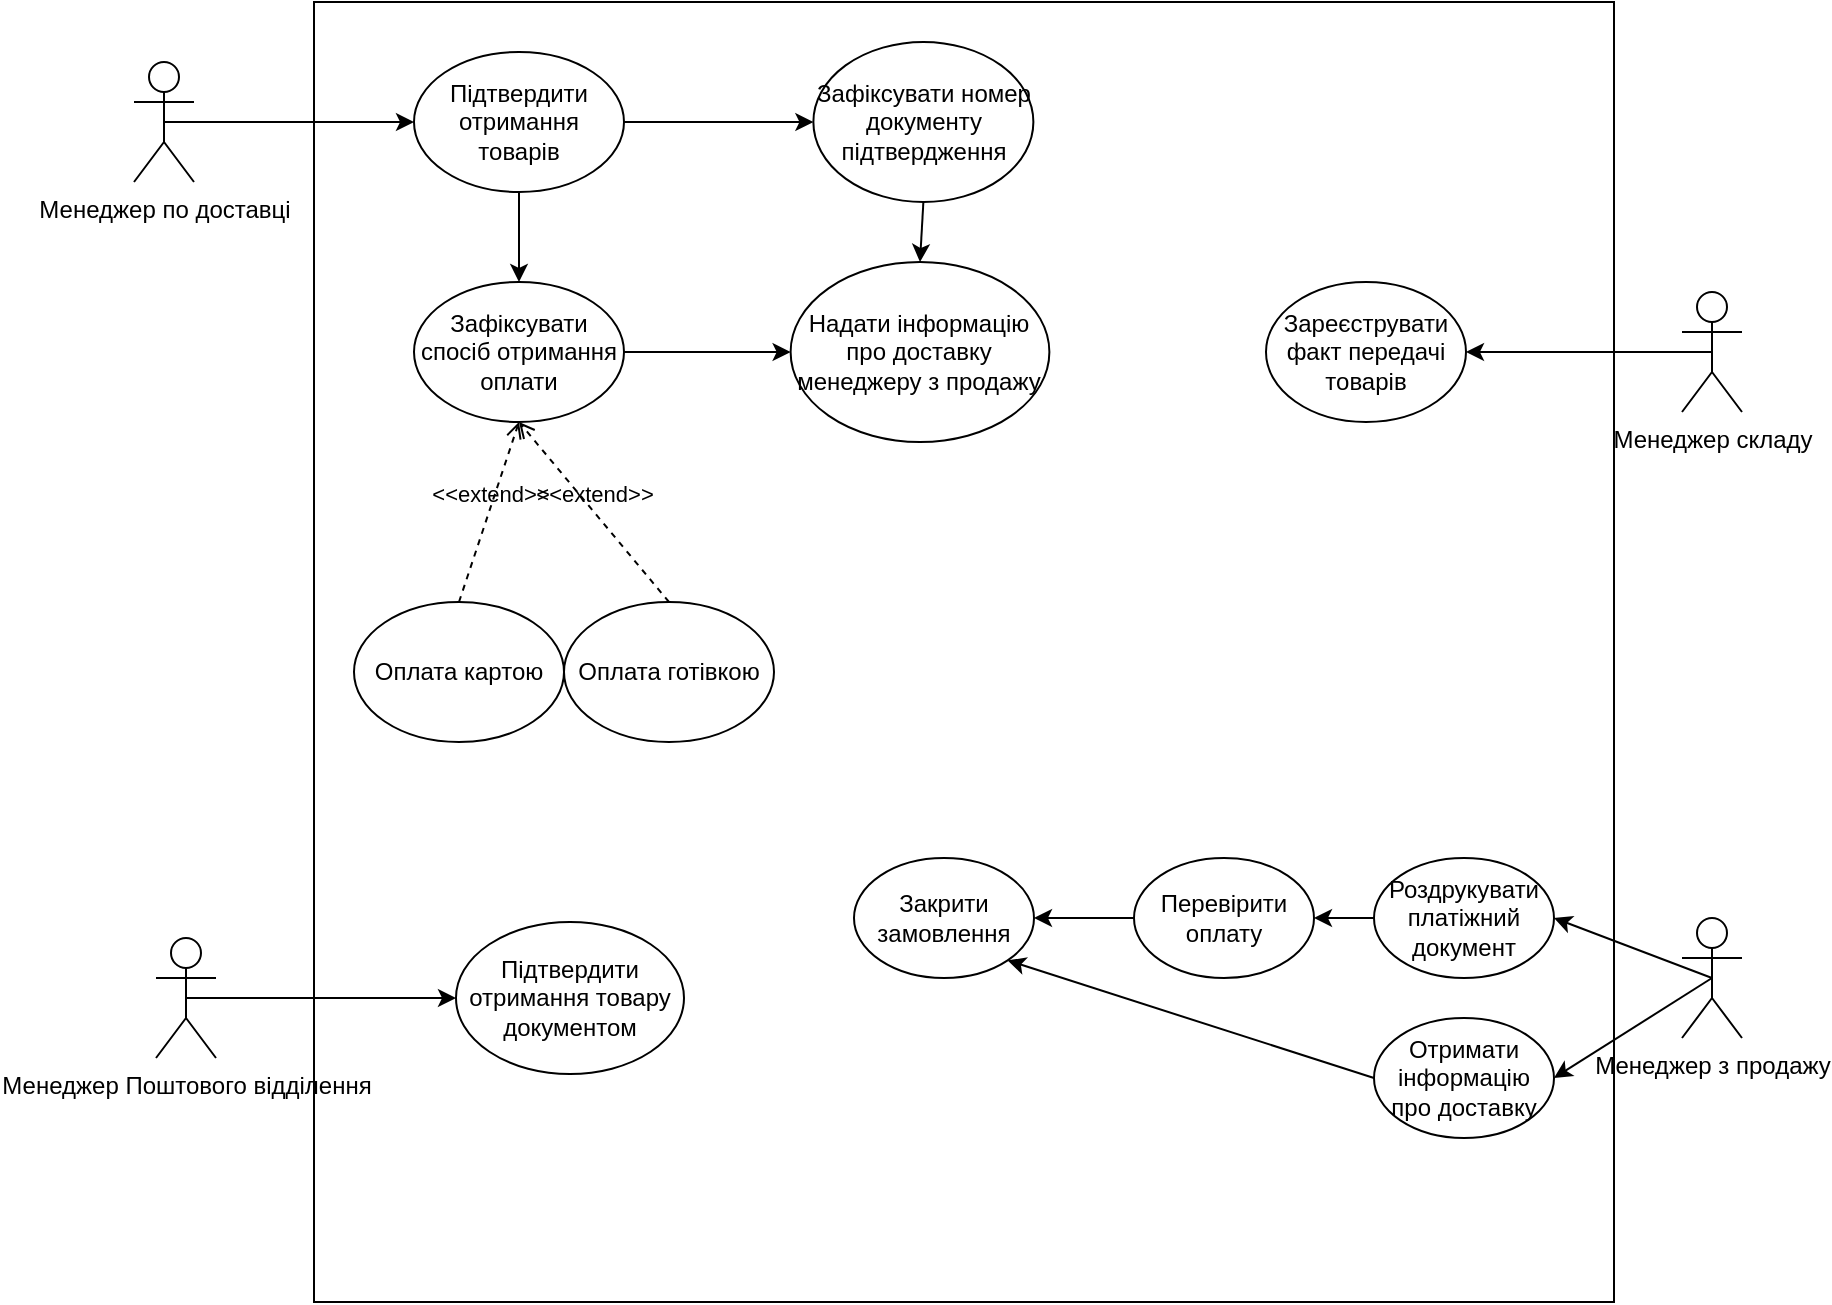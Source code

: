 <mxfile version="18.0.6" type="device" pages="4"><diagram id="_Fz6Wj44TnTrXIwd1snX" name="Страница 1"><mxGraphModel dx="2091" dy="636" grid="1" gridSize="10" guides="1" tooltips="1" connect="1" arrows="1" fold="1" page="1" pageScale="1" pageWidth="827" pageHeight="1169" math="0" shadow="0"><root><mxCell id="0"/><mxCell id="1" parent="0"/><mxCell id="z4UJ-InMXeetTi_kJLBL-131" value="" style="html=1;" parent="1" vertex="1"><mxGeometry x="-480" y="240" width="650" height="650" as="geometry"/></mxCell><mxCell id="z4UJ-InMXeetTi_kJLBL-107" style="edgeStyle=none;rounded=0;orthogonalLoop=1;jettySize=auto;html=1;exitX=0.5;exitY=0.5;exitDx=0;exitDy=0;exitPerimeter=0;entryX=0;entryY=0.5;entryDx=0;entryDy=0;" parent="1" source="z4UJ-InMXeetTi_kJLBL-1" target="z4UJ-InMXeetTi_kJLBL-25" edge="1"><mxGeometry relative="1" as="geometry"><mxPoint x="195" y="400" as="targetPoint"/></mxGeometry></mxCell><mxCell id="z4UJ-InMXeetTi_kJLBL-1" value="Менеджер по доставці" style="shape=umlActor;verticalLabelPosition=bottom;verticalAlign=top;html=1;outlineConnect=0;" parent="1" vertex="1"><mxGeometry x="-570" y="270" width="30" height="60" as="geometry"/></mxCell><mxCell id="z4UJ-InMXeetTi_kJLBL-12" style="edgeStyle=orthogonalEdgeStyle;rounded=0;orthogonalLoop=1;jettySize=auto;html=1;exitX=0.5;exitY=0.5;exitDx=0;exitDy=0;exitPerimeter=0;entryX=1;entryY=0.5;entryDx=0;entryDy=0;" parent="1" source="z4UJ-InMXeetTi_kJLBL-4" target="z4UJ-InMXeetTi_kJLBL-20" edge="1"><mxGeometry relative="1" as="geometry"><mxPoint x="254" y="465" as="targetPoint"/></mxGeometry></mxCell><mxCell id="z4UJ-InMXeetTi_kJLBL-4" value="Менеджер складу" style="shape=umlActor;verticalLabelPosition=bottom;verticalAlign=top;html=1;outlineConnect=0;" parent="1" vertex="1"><mxGeometry x="204" y="385" width="30" height="60" as="geometry"/></mxCell><mxCell id="z4UJ-InMXeetTi_kJLBL-86" style="edgeStyle=none;rounded=0;orthogonalLoop=1;jettySize=auto;html=1;exitX=0.5;exitY=0.5;exitDx=0;exitDy=0;exitPerimeter=0;entryX=1;entryY=0.5;entryDx=0;entryDy=0;" parent="1" source="z4UJ-InMXeetTi_kJLBL-7" target="z4UJ-InMXeetTi_kJLBL-85" edge="1"><mxGeometry relative="1" as="geometry"><mxPoint x="244" y="828" as="sourcePoint"/></mxGeometry></mxCell><mxCell id="z4UJ-InMXeetTi_kJLBL-7" value="Менеджер з продажу" style="shape=umlActor;verticalLabelPosition=bottom;verticalAlign=top;html=1;outlineConnect=0;" parent="1" vertex="1"><mxGeometry x="204" y="698" width="30" height="60" as="geometry"/></mxCell><mxCell id="z4UJ-InMXeetTi_kJLBL-20" value="Зареєструвати факт передачі товарів" style="ellipse;whiteSpace=wrap;html=1;" parent="1" vertex="1"><mxGeometry x="-4" y="380" width="100" height="70" as="geometry"/></mxCell><mxCell id="z4UJ-InMXeetTi_kJLBL-25" value="Підтвердити отримання товарів" style="ellipse;whiteSpace=wrap;html=1;" parent="1" vertex="1"><mxGeometry x="-430" y="265" width="105" height="70" as="geometry"/></mxCell><mxCell id="z4UJ-InMXeetTi_kJLBL-81" style="edgeStyle=none;rounded=0;orthogonalLoop=1;jettySize=auto;html=1;exitX=1;exitY=0.5;exitDx=0;exitDy=0;entryX=0;entryY=0.5;entryDx=0;entryDy=0;" parent="1" source="z4UJ-InMXeetTi_kJLBL-37" target="z4UJ-InMXeetTi_kJLBL-83" edge="1"><mxGeometry relative="1" as="geometry"><mxPoint x="430" y="780" as="targetPoint"/></mxGeometry></mxCell><mxCell id="z4UJ-InMXeetTi_kJLBL-89" style="edgeStyle=none;rounded=0;orthogonalLoop=1;jettySize=auto;html=1;exitX=0.5;exitY=1;exitDx=0;exitDy=0;entryX=0.5;entryY=0;entryDx=0;entryDy=0;" parent="1" source="z4UJ-InMXeetTi_kJLBL-50" target="z4UJ-InMXeetTi_kJLBL-83" edge="1"><mxGeometry relative="1" as="geometry"/></mxCell><mxCell id="z4UJ-InMXeetTi_kJLBL-37" value="Зафіксувати спосіб отримання оплати" style="ellipse;whiteSpace=wrap;html=1;" parent="1" vertex="1"><mxGeometry x="-430" y="380" width="105" height="70" as="geometry"/></mxCell><mxCell id="z4UJ-InMXeetTi_kJLBL-43" value="Оплата готівкою" style="ellipse;whiteSpace=wrap;html=1;" parent="1" vertex="1"><mxGeometry x="-355" y="540" width="105" height="70" as="geometry"/></mxCell><mxCell id="z4UJ-InMXeetTi_kJLBL-44" value="Оплата картою" style="ellipse;whiteSpace=wrap;html=1;" parent="1" vertex="1"><mxGeometry x="-460" y="540" width="105" height="70" as="geometry"/></mxCell><mxCell id="z4UJ-InMXeetTi_kJLBL-53" style="edgeStyle=none;rounded=0;orthogonalLoop=1;jettySize=auto;html=1;entryX=0;entryY=0.5;entryDx=0;entryDy=0;exitX=0.5;exitY=0.5;exitDx=0;exitDy=0;exitPerimeter=0;" parent="1" source="z4UJ-InMXeetTi_kJLBL-48" target="z4UJ-InMXeetTi_kJLBL-49" edge="1"><mxGeometry relative="1" as="geometry"/></mxCell><mxCell id="z4UJ-InMXeetTi_kJLBL-48" value="Менеджер Поштового відділення" style="shape=umlActor;verticalLabelPosition=bottom;verticalAlign=top;html=1;outlineConnect=0;" parent="1" vertex="1"><mxGeometry x="-559" y="708" width="30" height="60" as="geometry"/></mxCell><mxCell id="z4UJ-InMXeetTi_kJLBL-49" value="Підтвердити отримання товару&lt;br&gt;документом" style="ellipse;whiteSpace=wrap;html=1;" parent="1" vertex="1"><mxGeometry x="-409" y="700" width="114" height="76" as="geometry"/></mxCell><mxCell id="z4UJ-InMXeetTi_kJLBL-50" value="Зафіксувати номер документу&lt;br&gt;підтвердження" style="ellipse;whiteSpace=wrap;html=1;" parent="1" vertex="1"><mxGeometry x="-230.31" y="260" width="110" height="80" as="geometry"/></mxCell><mxCell id="z4UJ-InMXeetTi_kJLBL-57" value="Роздрукувати платіжний документ" style="ellipse;whiteSpace=wrap;html=1;" parent="1" vertex="1"><mxGeometry x="50" y="668" width="90" height="60" as="geometry"/></mxCell><mxCell id="z4UJ-InMXeetTi_kJLBL-70" style="edgeStyle=none;rounded=0;orthogonalLoop=1;jettySize=auto;html=1;exitX=0;exitY=0.5;exitDx=0;exitDy=0;" parent="1" source="z4UJ-InMXeetTi_kJLBL-57" target="z4UJ-InMXeetTi_kJLBL-69" edge="1"><mxGeometry relative="1" as="geometry"><mxPoint x="50" y="698" as="sourcePoint"/></mxGeometry></mxCell><mxCell id="z4UJ-InMXeetTi_kJLBL-72" style="edgeStyle=none;rounded=0;orthogonalLoop=1;jettySize=auto;html=1;exitX=0;exitY=0.5;exitDx=0;exitDy=0;entryX=1;entryY=0.5;entryDx=0;entryDy=0;" parent="1" source="z4UJ-InMXeetTi_kJLBL-69" target="z4UJ-InMXeetTi_kJLBL-73" edge="1"><mxGeometry relative="1" as="geometry"><mxPoint x="-101" y="698" as="targetPoint"/></mxGeometry></mxCell><mxCell id="z4UJ-InMXeetTi_kJLBL-69" value="Перевірити оплату" style="ellipse;whiteSpace=wrap;html=1;" parent="1" vertex="1"><mxGeometry x="-70" y="668" width="90" height="60" as="geometry"/></mxCell><mxCell id="z4UJ-InMXeetTi_kJLBL-73" value="Закрити замовлення" style="ellipse;whiteSpace=wrap;html=1;" parent="1" vertex="1"><mxGeometry x="-210" y="668" width="90" height="60" as="geometry"/></mxCell><mxCell id="z4UJ-InMXeetTi_kJLBL-83" value="Надати інформацію про доставку&lt;br&gt;менеджеру з продажу" style="ellipse;whiteSpace=wrap;html=1;" parent="1" vertex="1"><mxGeometry x="-241.69" y="370" width="129.38" height="90" as="geometry"/></mxCell><mxCell id="z4UJ-InMXeetTi_kJLBL-87" style="edgeStyle=none;rounded=0;orthogonalLoop=1;jettySize=auto;html=1;exitX=0;exitY=0.5;exitDx=0;exitDy=0;entryX=1;entryY=1;entryDx=0;entryDy=0;" parent="1" source="z4UJ-InMXeetTi_kJLBL-85" target="z4UJ-InMXeetTi_kJLBL-73" edge="1"><mxGeometry relative="1" as="geometry"/></mxCell><mxCell id="z4UJ-InMXeetTi_kJLBL-88" style="edgeStyle=none;rounded=0;orthogonalLoop=1;jettySize=auto;html=1;exitX=0.5;exitY=0.5;exitDx=0;exitDy=0;entryX=1;entryY=0.5;entryDx=0;entryDy=0;exitPerimeter=0;" parent="1" source="z4UJ-InMXeetTi_kJLBL-7" target="z4UJ-InMXeetTi_kJLBL-57" edge="1"><mxGeometry relative="1" as="geometry"><mxPoint x="244" y="828" as="sourcePoint"/></mxGeometry></mxCell><mxCell id="z4UJ-InMXeetTi_kJLBL-85" value="Отримати інформацію про доставку" style="ellipse;whiteSpace=wrap;html=1;" parent="1" vertex="1"><mxGeometry x="50" y="748" width="90" height="60" as="geometry"/></mxCell><mxCell id="z4UJ-InMXeetTi_kJLBL-119" value="&amp;lt;&amp;lt;extend&amp;gt;&amp;gt;" style="html=1;verticalAlign=bottom;labelBackgroundColor=none;endArrow=open;endFill=0;dashed=1;rounded=0;exitX=0.5;exitY=0;exitDx=0;exitDy=0;entryX=0.5;entryY=1;entryDx=0;entryDy=0;" parent="1" source="z4UJ-InMXeetTi_kJLBL-44" target="z4UJ-InMXeetTi_kJLBL-37" edge="1"><mxGeometry width="160" relative="1" as="geometry"><mxPoint x="-200" y="500" as="sourcePoint"/><mxPoint x="-60" y="440" as="targetPoint"/></mxGeometry></mxCell><mxCell id="z4UJ-InMXeetTi_kJLBL-120" value="&amp;lt;&amp;lt;extend&amp;gt;&amp;gt;" style="html=1;verticalAlign=bottom;labelBackgroundColor=none;endArrow=open;endFill=0;dashed=1;rounded=0;exitX=0.5;exitY=0;exitDx=0;exitDy=0;entryX=0.5;entryY=1;entryDx=0;entryDy=0;" parent="1" source="z4UJ-InMXeetTi_kJLBL-43" target="z4UJ-InMXeetTi_kJLBL-37" edge="1"><mxGeometry width="160" relative="1" as="geometry"><mxPoint x="-120" y="570" as="sourcePoint"/><mxPoint x="-200" y="640" as="targetPoint"/></mxGeometry></mxCell><mxCell id="BxUbxIdYvOj71raiXSYv-3" style="edgeStyle=none;rounded=0;orthogonalLoop=1;jettySize=auto;html=1;exitX=1;exitY=0.5;exitDx=0;exitDy=0;entryX=0;entryY=0.5;entryDx=0;entryDy=0;" parent="1" source="z4UJ-InMXeetTi_kJLBL-25" target="z4UJ-InMXeetTi_kJLBL-50" edge="1"><mxGeometry relative="1" as="geometry"><mxPoint x="-95" y="520" as="sourcePoint"/><mxPoint x="-165.31" y="580" as="targetPoint"/></mxGeometry></mxCell><mxCell id="BxUbxIdYvOj71raiXSYv-4" style="edgeStyle=none;rounded=0;orthogonalLoop=1;jettySize=auto;html=1;exitX=0.5;exitY=1;exitDx=0;exitDy=0;entryX=0.5;entryY=0;entryDx=0;entryDy=0;" parent="1" source="z4UJ-InMXeetTi_kJLBL-25" target="z4UJ-InMXeetTi_kJLBL-37" edge="1"><mxGeometry relative="1" as="geometry"><mxPoint x="-85" y="530" as="sourcePoint"/><mxPoint x="-155.31" y="590" as="targetPoint"/></mxGeometry></mxCell></root></mxGraphModel></diagram><diagram id="br_072QV3wCkxBZbTSSe" name="Страница 2"><mxGraphModel dx="1323" dy="1805" grid="1" gridSize="10" guides="1" tooltips="1" connect="1" arrows="1" fold="1" page="1" pageScale="1" pageWidth="827" pageHeight="1169" math="0" shadow="0"><root><mxCell id="0"/><mxCell id="1" parent="0"/><mxCell id="xkYAUKGJg2Bey6S7xAbr-3" value="" style="swimlane;html=1;startSize=20;fontStyle=0;collapsible=0;horizontal=0;swimlaneLine=1;swimlaneFillColor=#ffffff;strokeWidth=2;" parent="1" vertex="1"><mxGeometry x="80" y="630" width="1080" height="220" as="geometry"/></mxCell><mxCell id="EqyLg38hGu2b0HpLPffr-33" value="Підтвердити отримання товару документом" style="points=[[0.25,0,0],[0.5,0,0],[0.75,0,0],[1,0.25,0],[1,0.5,0],[1,0.75,0],[0.75,1,0],[0.5,1,0],[0.25,1,0],[0,0.75,0],[0,0.5,0],[0,0.25,0]];shape=mxgraph.bpmn.task;whiteSpace=wrap;rectStyle=rounded;size=10;taskMarker=abstract;" parent="xkYAUKGJg2Bey6S7xAbr-3" vertex="1"><mxGeometry x="395" y="87.5" width="100" height="55" as="geometry"/></mxCell><mxCell id="IJg3jG0K4ZfI2qr_Al2b-3" value="" style="swimlane;html=1;startSize=20;fontStyle=0;collapsible=0;horizontal=0;swimlaneLine=1;swimlaneFillColor=#ffffff;strokeWidth=2;" parent="1" vertex="1"><mxGeometry x="80" y="410" width="1080" height="220" as="geometry"/></mxCell><mxCell id="EqyLg38hGu2b0HpLPffr-30" style="edgeStyle=orthogonalEdgeStyle;rounded=0;orthogonalLoop=1;jettySize=auto;html=1;exitX=1;exitY=0.5;exitDx=0;exitDy=0;exitPerimeter=0;entryX=0.5;entryY=1;entryDx=0;entryDy=0;entryPerimeter=0;" parent="IJg3jG0K4ZfI2qr_Al2b-3" source="EqyLg38hGu2b0HpLPffr-11" target="EqyLg38hGu2b0HpLPffr-23" edge="1"><mxGeometry relative="1" as="geometry"/></mxCell><mxCell id="EqyLg38hGu2b0HpLPffr-42" value="Клієнт виконав оплату" style="edgeLabel;html=1;align=center;verticalAlign=middle;resizable=0;points=[];" parent="EqyLg38hGu2b0HpLPffr-30" vertex="1" connectable="0"><mxGeometry x="-0.16" y="3" relative="1" as="geometry"><mxPoint as="offset"/></mxGeometry></mxCell><mxCell id="EqyLg38hGu2b0HpLPffr-11" value="Роздрукувати платіжний документ" style="points=[[0.25,0,0],[0.5,0,0],[0.75,0,0],[1,0.25,0],[1,0.5,0],[1,0.75,0],[0.75,1,0],[0.5,1,0],[0.25,1,0],[0,0.75,0],[0,0.5,0],[0,0.25,0]];shape=mxgraph.bpmn.task;whiteSpace=wrap;rectStyle=rounded;size=10;taskMarker=abstract;" parent="IJg3jG0K4ZfI2qr_Al2b-3" vertex="1"><mxGeometry x="320" y="137.5" width="100" height="55" as="geometry"/></mxCell><mxCell id="EqyLg38hGu2b0HpLPffr-23" value="Встановити статус замовлення" style="points=[[0.25,0,0],[0.5,0,0],[0.75,0,0],[1,0.25,0],[1,0.5,0],[1,0.75,0],[0.75,1,0],[0.5,1,0],[0.25,1,0],[0,0.75,0],[0,0.5,0],[0,0.25,0]];shape=mxgraph.bpmn.task;whiteSpace=wrap;rectStyle=rounded;size=10;taskMarker=abstract;" parent="IJg3jG0K4ZfI2qr_Al2b-3" vertex="1"><mxGeometry x="840" y="82.5" width="100" height="55" as="geometry"/></mxCell><mxCell id="EqyLg38hGu2b0HpLPffr-31" style="edgeStyle=orthogonalEdgeStyle;rounded=0;orthogonalLoop=1;jettySize=auto;html=1;exitX=1;exitY=0.5;exitDx=0;exitDy=0;exitPerimeter=0;entryX=0.5;entryY=0;entryDx=0;entryDy=0;entryPerimeter=0;" parent="IJg3jG0K4ZfI2qr_Al2b-3" source="EqyLg38hGu2b0HpLPffr-27" target="EqyLg38hGu2b0HpLPffr-23" edge="1"><mxGeometry relative="1" as="geometry"/></mxCell><mxCell id="EqyLg38hGu2b0HpLPffr-38" value="Доставлено" style="edgeLabel;html=1;align=center;verticalAlign=middle;resizable=0;points=[];" parent="EqyLg38hGu2b0HpLPffr-31" vertex="1" connectable="0"><mxGeometry x="-0.086" y="-1" relative="1" as="geometry"><mxPoint as="offset"/></mxGeometry></mxCell><mxCell id="EqyLg38hGu2b0HpLPffr-27" value="Перевірити статус замовлення" style="points=[[0.25,0,0],[0.5,0,0],[0.75,0,0],[1,0.25,0],[1,0.5,0],[1,0.75,0],[0.75,1,0],[0.5,1,0],[0.25,1,0],[0,0.75,0],[0,0.5,0],[0,0.25,0]];shape=mxgraph.bpmn.task;whiteSpace=wrap;rectStyle=rounded;size=10;taskMarker=abstract;" parent="IJg3jG0K4ZfI2qr_Al2b-3" vertex="1"><mxGeometry x="690" y="20" width="100" height="55" as="geometry"/></mxCell><mxCell id="EqyLg38hGu2b0HpLPffr-36" value="" style="points=[[0.145,0.145,0],[0.5,0,0],[0.855,0.145,0],[1,0.5,0],[0.855,0.855,0],[0.5,1,0],[0.145,0.855,0],[0,0.5,0]];shape=mxgraph.bpmn.event;html=1;verticalLabelPosition=bottom;labelBackgroundColor=#ffffff;verticalAlign=top;align=center;perimeter=ellipsePerimeter;outlineConnect=0;aspect=fixed;outline=end;symbol=terminate2;" parent="IJg3jG0K4ZfI2qr_Al2b-3" vertex="1"><mxGeometry x="1010" y="87.5" width="45" height="45" as="geometry"/></mxCell><mxCell id="EqyLg38hGu2b0HpLPffr-32" style="edgeStyle=orthogonalEdgeStyle;rounded=0;orthogonalLoop=1;jettySize=auto;html=1;exitX=1;exitY=0.5;exitDx=0;exitDy=0;exitPerimeter=0;entryX=0;entryY=0.5;entryDx=0;entryDy=0;entryPerimeter=0;" parent="IJg3jG0K4ZfI2qr_Al2b-3" source="EqyLg38hGu2b0HpLPffr-23" target="EqyLg38hGu2b0HpLPffr-36" edge="1"><mxGeometry relative="1" as="geometry"><mxPoint x="980" y="110.238" as="targetPoint"/></mxGeometry></mxCell><mxCell id="EqyLg38hGu2b0HpLPffr-40" value="Виконано" style="edgeLabel;html=1;align=center;verticalAlign=middle;resizable=0;points=[];" parent="IJg3jG0K4ZfI2qr_Al2b-3" vertex="1" connectable="0"><mxGeometry x="970" y="100" as="geometry"/></mxCell><mxCell id="iy26vQXp2BstRQu7oC9s-1" value="Менеджер по доставці" style="text;html=1;align=center;verticalAlign=middle;resizable=0;points=[];autosize=1;strokeColor=none;fillColor=none;" parent="1" vertex="1"><mxGeometry x="-65" y="60" width="140" height="20" as="geometry"/></mxCell><mxCell id="iy26vQXp2BstRQu7oC9s-2" value="Менеджер складу" style="text;html=1;align=center;verticalAlign=middle;resizable=0;points=[];autosize=1;strokeColor=none;fillColor=none;" parent="1" vertex="1"><mxGeometry x="-50" y="290" width="120" height="20" as="geometry"/></mxCell><mxCell id="iy26vQXp2BstRQu7oC9s-3" value="&lt;span style=&quot;color: rgb(0, 0, 0); font-family: Helvetica; font-size: 12px; font-style: normal; font-variant-ligatures: normal; font-variant-caps: normal; font-weight: 400; letter-spacing: normal; orphans: 2; text-indent: 0px; text-transform: none; widows: 2; word-spacing: 0px; -webkit-text-stroke-width: 0px; background-color: rgb(248, 249, 250); text-decoration-thickness: initial; text-decoration-style: initial; text-decoration-color: initial; float: none; display: inline !important;&quot;&gt;Менеджер Поштового відділення&lt;/span&gt;" style="text;whiteSpace=wrap;html=1;align=center;" parent="1" vertex="1"><mxGeometry x="-80" y="730" width="150" height="30" as="geometry"/></mxCell><mxCell id="iy26vQXp2BstRQu7oC9s-4" value="Менеджер з продажу" style="text;html=1;align=center;verticalAlign=middle;resizable=0;points=[];autosize=1;strokeColor=none;fillColor=none;" parent="1" vertex="1"><mxGeometry x="-55" y="510" width="130" height="20" as="geometry"/></mxCell><mxCell id="xkYAUKGJg2Bey6S7xAbr-1" value="" style="swimlane;html=1;startSize=20;fontStyle=0;collapsible=0;horizontal=0;swimlaneLine=1;swimlaneFillColor=#ffffff;strokeWidth=2;" parent="1" vertex="1"><mxGeometry x="80" y="190" width="1080" height="220" as="geometry"/></mxCell><mxCell id="xkYAUKGJg2Bey6S7xAbr-4" value="" style="points=[[0.145,0.145,0],[0.5,0,0],[0.855,0.145,0],[1,0.5,0],[0.855,0.855,0],[0.5,1,0],[0.145,0.855,0],[0,0.5,0]];shape=mxgraph.bpmn.event;html=1;verticalLabelPosition=bottom;labelBackgroundColor=#ffffff;verticalAlign=top;align=center;perimeter=ellipsePerimeter;outlineConnect=0;aspect=fixed;outline=standard;symbol=general;" parent="xkYAUKGJg2Bey6S7xAbr-1" vertex="1"><mxGeometry x="30" y="90" width="40" height="40" as="geometry"/></mxCell><mxCell id="ui1WQR5RR1CwKPecNMZJ-2" value="Зареєструвати статус замовлення" style="points=[[0.25,0,0],[0.5,0,0],[0.75,0,0],[1,0.25,0],[1,0.5,0],[1,0.75,0],[0.75,1,0],[0.5,1,0],[0.25,1,0],[0,0.75,0],[0,0.5,0],[0,0.25,0]];shape=mxgraph.bpmn.task;whiteSpace=wrap;rectStyle=rounded;size=10;taskMarker=abstract;" parent="xkYAUKGJg2Bey6S7xAbr-1" vertex="1"><mxGeometry x="82.5" y="80" width="97.5" height="60" as="geometry"/></mxCell><mxCell id="xkYAUKGJg2Bey6S7xAbr-2" value="" style="swimlane;html=1;startSize=20;fontStyle=0;collapsible=0;horizontal=0;swimlaneLine=1;swimlaneFillColor=#ffffff;strokeWidth=2;" parent="1" vertex="1"><mxGeometry x="80" y="-30" width="1080" height="220" as="geometry"/></mxCell><mxCell id="ui1WQR5RR1CwKPecNMZJ-4" value="Зареєструвати статус замовлення" style="points=[[0.25,0,0],[0.5,0,0],[0.75,0,0],[1,0.25,0],[1,0.5,0],[1,0.75,0],[0.75,1,0],[0.5,1,0],[0.25,1,0],[0,0.75,0],[0,0.5,0],[0,0.25,0]];shape=mxgraph.bpmn.task;whiteSpace=wrap;rectStyle=rounded;size=10;taskMarker=abstract;" parent="xkYAUKGJg2Bey6S7xAbr-2" vertex="1"><mxGeometry x="150" y="82.5" width="100" height="55" as="geometry"/></mxCell><mxCell id="EqyLg38hGu2b0HpLPffr-8" style="edgeStyle=orthogonalEdgeStyle;rounded=0;orthogonalLoop=1;jettySize=auto;html=1;exitX=1;exitY=0.5;exitDx=0;exitDy=0;exitPerimeter=0;" parent="xkYAUKGJg2Bey6S7xAbr-2" source="F8BJarWxkkMYv_w0WYsl-1" edge="1"><mxGeometry relative="1" as="geometry"><mxPoint x="440" y="750" as="targetPoint"/><Array as="points"><mxPoint x="410" y="110"/><mxPoint x="410" y="110"/></Array></mxGeometry></mxCell><mxCell id="EqyLg38hGu2b0HpLPffr-12" value="У поштове відділення" style="edgeLabel;html=1;align=center;verticalAlign=middle;resizable=0;points=[];" parent="EqyLg38hGu2b0HpLPffr-8" vertex="1" connectable="0"><mxGeometry x="-0.332" relative="1" as="geometry"><mxPoint x="13" y="10" as="offset"/></mxGeometry></mxCell><mxCell id="F8BJarWxkkMYv_w0WYsl-1" value="" style="points=[[0.25,0.25,0],[0.5,0,0],[0.75,0.25,0],[1,0.5,0],[0.75,0.75,0],[0.5,1,0],[0.25,0.75,0],[0,0.5,0]];shape=mxgraph.bpmn.gateway2;html=1;verticalLabelPosition=bottom;labelBackgroundColor=#ffffff;verticalAlign=top;align=center;perimeter=rhombusPerimeter;outlineConnect=0;outline=none;symbol=none;gwType=exclusive;" parent="xkYAUKGJg2Bey6S7xAbr-2" vertex="1"><mxGeometry x="350" y="92.5" width="30" height="35" as="geometry"/></mxCell><mxCell id="ui1WQR5RR1CwKPecNMZJ-7" style="edgeStyle=orthogonalEdgeStyle;rounded=0;orthogonalLoop=1;jettySize=auto;html=1;exitX=1;exitY=0.5;exitDx=0;exitDy=0;exitPerimeter=0;entryX=0;entryY=0.5;entryDx=0;entryDy=0;entryPerimeter=0;" parent="xkYAUKGJg2Bey6S7xAbr-2" source="ui1WQR5RR1CwKPecNMZJ-4" target="F8BJarWxkkMYv_w0WYsl-1" edge="1"><mxGeometry relative="1" as="geometry"><mxPoint x="350" y="107" as="targetPoint"/></mxGeometry></mxCell><mxCell id="ui1WQR5RR1CwKPecNMZJ-8" value="Товар на доставці" style="edgeLabel;html=1;align=center;verticalAlign=middle;resizable=0;points=[];" parent="ui1WQR5RR1CwKPecNMZJ-7" vertex="1" connectable="0"><mxGeometry x="-0.295" relative="1" as="geometry"><mxPoint as="offset"/></mxGeometry></mxCell><mxCell id="EqyLg38hGu2b0HpLPffr-17" style="edgeStyle=orthogonalEdgeStyle;rounded=0;orthogonalLoop=1;jettySize=auto;html=1;exitX=1;exitY=0.5;exitDx=0;exitDy=0;exitPerimeter=0;entryX=0.5;entryY=0;entryDx=0;entryDy=0;entryPerimeter=0;" parent="xkYAUKGJg2Bey6S7xAbr-2" source="EqyLg38hGu2b0HpLPffr-2" target="EqyLg38hGu2b0HpLPffr-15" edge="1"><mxGeometry relative="1" as="geometry"/></mxCell><mxCell id="EqyLg38hGu2b0HpLPffr-2" value="Зареєструвати &#10;спосіб отримання оплати" style="points=[[0.25,0,0],[0.5,0,0],[0.75,0,0],[1,0.25,0],[1,0.5,0],[1,0.75,0],[0.75,1,0],[0.5,1,0],[0.25,1,0],[0,0.75,0],[0,0.5,0],[0,0.25,0]];shape=mxgraph.bpmn.task;whiteSpace=wrap;rectStyle=rounded;size=10;taskMarker=abstract;" parent="xkYAUKGJg2Bey6S7xAbr-2" vertex="1"><mxGeometry x="490" y="20" width="100" height="55" as="geometry"/></mxCell><mxCell id="EqyLg38hGu2b0HpLPffr-1" style="edgeStyle=orthogonalEdgeStyle;rounded=0;orthogonalLoop=1;jettySize=auto;html=1;exitX=0.5;exitY=0;exitDx=0;exitDy=0;exitPerimeter=0;entryX=0;entryY=0.5;entryDx=0;entryDy=0;entryPerimeter=0;" parent="xkYAUKGJg2Bey6S7xAbr-2" source="F8BJarWxkkMYv_w0WYsl-1" target="EqyLg38hGu2b0HpLPffr-2" edge="1"><mxGeometry relative="1" as="geometry"><mxPoint x="365" y="50" as="targetPoint"/></mxGeometry></mxCell><mxCell id="EqyLg38hGu2b0HpLPffr-3" value="На адресу" style="edgeLabel;html=1;align=center;verticalAlign=middle;resizable=0;points=[];" parent="EqyLg38hGu2b0HpLPffr-1" vertex="1" connectable="0"><mxGeometry x="0.026" y="-1" relative="1" as="geometry"><mxPoint as="offset"/></mxGeometry></mxCell><mxCell id="EqyLg38hGu2b0HpLPffr-18" style="edgeStyle=orthogonalEdgeStyle;rounded=0;orthogonalLoop=1;jettySize=auto;html=1;exitX=1;exitY=0.5;exitDx=0;exitDy=0;exitPerimeter=0;entryX=0.5;entryY=1;entryDx=0;entryDy=0;entryPerimeter=0;" parent="xkYAUKGJg2Bey6S7xAbr-2" source="EqyLg38hGu2b0HpLPffr-4" target="EqyLg38hGu2b0HpLPffr-15" edge="1"><mxGeometry relative="1" as="geometry"/></mxCell><mxCell id="EqyLg38hGu2b0HpLPffr-4" value="Зареєструвати &#10;номер отриманого документу" style="points=[[0.25,0,0],[0.5,0,0],[0.75,0,0],[1,0.25,0],[1,0.5,0],[1,0.75,0],[0.75,1,0],[0.5,1,0],[0.25,1,0],[0,0.75,0],[0,0.5,0],[0,0.25,0]];shape=mxgraph.bpmn.task;whiteSpace=wrap;rectStyle=rounded;size=10;taskMarker=abstract;" parent="xkYAUKGJg2Bey6S7xAbr-2" vertex="1"><mxGeometry x="490" y="82.5" width="100" height="55" as="geometry"/></mxCell><mxCell id="EqyLg38hGu2b0HpLPffr-14" value="Встановити статус замовлення" style="points=[[0.25,0,0],[0.5,0,0],[0.75,0,0],[1,0.25,0],[1,0.5,0],[1,0.75,0],[0.75,1,0],[0.5,1,0],[0.25,1,0],[0,0.75,0],[0,0.5,0],[0,0.25,0]];shape=mxgraph.bpmn.task;whiteSpace=wrap;rectStyle=rounded;size=10;taskMarker=abstract;" parent="xkYAUKGJg2Bey6S7xAbr-2" vertex="1"><mxGeometry x="690" y="50" width="100" height="55" as="geometry"/></mxCell><mxCell id="EqyLg38hGu2b0HpLPffr-20" style="edgeStyle=orthogonalEdgeStyle;rounded=0;orthogonalLoop=1;jettySize=auto;html=1;exitX=1;exitY=0.5;exitDx=0;exitDy=0;exitPerimeter=0;entryX=0;entryY=0.5;entryDx=0;entryDy=0;entryPerimeter=0;" parent="xkYAUKGJg2Bey6S7xAbr-2" source="EqyLg38hGu2b0HpLPffr-15" target="EqyLg38hGu2b0HpLPffr-14" edge="1"><mxGeometry relative="1" as="geometry"/></mxCell><mxCell id="EqyLg38hGu2b0HpLPffr-15" value="" style="points=[[0.25,0.25,0],[0.5,0,0],[0.75,0.25,0],[1,0.5,0],[0.75,0.75,0],[0.5,1,0],[0.25,0.75,0],[0,0.5,0]];shape=mxgraph.bpmn.gateway2;html=1;verticalLabelPosition=bottom;labelBackgroundColor=#ffffff;verticalAlign=top;align=center;perimeter=rhombusPerimeter;outlineConnect=0;outline=none;symbol=none;gwType=exclusive;" parent="xkYAUKGJg2Bey6S7xAbr-2" vertex="1"><mxGeometry x="640" y="60" width="30" height="35" as="geometry"/></mxCell><mxCell id="ui1WQR5RR1CwKPecNMZJ-5" style="edgeStyle=orthogonalEdgeStyle;rounded=0;orthogonalLoop=1;jettySize=auto;html=1;exitX=1;exitY=0.5;exitDx=0;exitDy=0;exitPerimeter=0;entryX=0.5;entryY=1;entryDx=0;entryDy=0;entryPerimeter=0;" parent="1" source="ui1WQR5RR1CwKPecNMZJ-2" target="ui1WQR5RR1CwKPecNMZJ-4" edge="1"><mxGeometry relative="1" as="geometry"><mxPoint x="280" y="130" as="targetPoint"/><Array as="points"><mxPoint x="280" y="300"/></Array></mxGeometry></mxCell><mxCell id="ui1WQR5RR1CwKPecNMZJ-6" value="Товар переданий на доставку" style="edgeLabel;html=1;align=center;verticalAlign=middle;resizable=0;points=[];" parent="ui1WQR5RR1CwKPecNMZJ-5" vertex="1" connectable="0"><mxGeometry x="-0.614" relative="1" as="geometry"><mxPoint y="-48" as="offset"/></mxGeometry></mxCell><mxCell id="EqyLg38hGu2b0HpLPffr-5" style="edgeStyle=orthogonalEdgeStyle;rounded=0;orthogonalLoop=1;jettySize=auto;html=1;exitX=0.5;exitY=1;exitDx=0;exitDy=0;exitPerimeter=0;entryX=0.447;entryY=0.036;entryDx=0;entryDy=0;entryPerimeter=0;" parent="1" source="F8BJarWxkkMYv_w0WYsl-1" target="EqyLg38hGu2b0HpLPffr-11" edge="1"><mxGeometry relative="1" as="geometry"><mxPoint x="445" y="490" as="targetPoint"/></mxGeometry></mxCell><mxCell id="EqyLg38hGu2b0HpLPffr-13" value="У офіс Інтернет магазину" style="edgeLabel;html=1;align=center;verticalAlign=middle;resizable=0;points=[];" parent="EqyLg38hGu2b0HpLPffr-5" vertex="1" connectable="0"><mxGeometry x="-0.74" y="-2" relative="1" as="geometry"><mxPoint as="offset"/></mxGeometry></mxCell><mxCell id="EqyLg38hGu2b0HpLPffr-29" style="edgeStyle=orthogonalEdgeStyle;rounded=0;orthogonalLoop=1;jettySize=auto;html=1;exitX=0.5;exitY=1;exitDx=0;exitDy=0;exitPerimeter=0;entryX=0.5;entryY=0;entryDx=0;entryDy=0;entryPerimeter=0;" parent="1" source="EqyLg38hGu2b0HpLPffr-14" target="EqyLg38hGu2b0HpLPffr-27" edge="1"><mxGeometry relative="1" as="geometry"><mxPoint x="820.333" y="370" as="targetPoint"/></mxGeometry></mxCell><mxCell id="EqyLg38hGu2b0HpLPffr-37" value="Доставлено" style="edgeLabel;html=1;align=center;verticalAlign=middle;resizable=0;points=[];" parent="EqyLg38hGu2b0HpLPffr-29" vertex="1" connectable="0"><mxGeometry x="-0.715" y="2" relative="1" as="geometry"><mxPoint as="offset"/></mxGeometry></mxCell><mxCell id="EqyLg38hGu2b0HpLPffr-34" style="edgeStyle=orthogonalEdgeStyle;rounded=0;orthogonalLoop=1;jettySize=auto;html=1;exitX=1;exitY=0.5;exitDx=0;exitDy=0;exitPerimeter=0;entryX=0.5;entryY=1;entryDx=0;entryDy=0;entryPerimeter=0;" parent="1" source="EqyLg38hGu2b0HpLPffr-33" target="EqyLg38hGu2b0HpLPffr-4" edge="1"><mxGeometry relative="1" as="geometry"/></mxCell><mxCell id="EqyLg38hGu2b0HpLPffr-41" value="Підтверджено" style="edgeLabel;html=1;align=center;verticalAlign=middle;resizable=0;points=[];" parent="EqyLg38hGu2b0HpLPffr-34" vertex="1" connectable="0"><mxGeometry x="0.302" y="-2" relative="1" as="geometry"><mxPoint as="offset"/></mxGeometry></mxCell></root></mxGraphModel></diagram><diagram id="U6bu2Ax48ZsPULIqDuJ9" name="Страница 3"><mxGraphModel dx="1264" dy="636" grid="1" gridSize="10" guides="1" tooltips="1" connect="1" arrows="1" fold="1" page="1" pageScale="1" pageWidth="827" pageHeight="1169" math="0" shadow="0"><root><mxCell id="0"/><mxCell id="1" parent="0"/><mxCell id="zVWjWPt9kzVuZFZa8_uI-1" value="" style="rounded=1;whiteSpace=wrap;html=1;" parent="1" vertex="1"><mxGeometry x="10" y="20" width="590" height="420" as="geometry"/></mxCell><mxCell id="zVWjWPt9kzVuZFZa8_uI-2" value="" style="rounded=1;whiteSpace=wrap;html=1;fillColor=#3399FF;" parent="1" vertex="1"><mxGeometry x="20" y="50" width="570" height="90" as="geometry"/></mxCell><mxCell id="zVWjWPt9kzVuZFZa8_uI-3" value="&lt;font style=&quot;font-size: 18px;&quot;&gt;Замовлення для доставки&lt;/font&gt;" style="text;html=1;strokeColor=none;fillColor=none;align=center;verticalAlign=middle;whiteSpace=wrap;rounded=0;" parent="1" vertex="1"><mxGeometry x="170" y="20" width="270" height="30" as="geometry"/></mxCell><mxCell id="zVWjWPt9kzVuZFZa8_uI-4" value="&lt;b&gt;&lt;font style=&quot;font-size: 16px;&quot;&gt;Поточна дата&lt;/font&gt;&lt;/b&gt;" style="text;html=1;strokeColor=none;fillColor=none;align=center;verticalAlign=middle;whiteSpace=wrap;rounded=0;fontSize=18;" parent="1" vertex="1"><mxGeometry x="50" y="60" width="130" height="30" as="geometry"/></mxCell><mxCell id="zVWjWPt9kzVuZFZa8_uI-5" value="&lt;b&gt;&lt;font style=&quot;font-size: 16px;&quot;&gt;Запланованих замовлень&lt;/font&gt;&lt;/b&gt;" style="text;html=1;strokeColor=none;fillColor=none;align=center;verticalAlign=middle;whiteSpace=wrap;rounded=0;fontSize=18;" parent="1" vertex="1"><mxGeometry x="270" y="60" width="210" height="30" as="geometry"/></mxCell><mxCell id="zVWjWPt9kzVuZFZa8_uI-6" value="&lt;b&gt;&lt;font style=&quot;font-size: 16px;&quot;&gt;Переданих замовлень&lt;/font&gt;&lt;/b&gt;" style="text;html=1;strokeColor=none;fillColor=none;align=center;verticalAlign=middle;whiteSpace=wrap;rounded=0;fontSize=18;" parent="1" vertex="1"><mxGeometry x="240" y="100" width="250" height="30" as="geometry"/></mxCell><mxCell id="zVWjWPt9kzVuZFZa8_uI-7" value="&lt;font style=&quot;font-size: 12px;&quot;&gt;07.11.22&lt;/font&gt;" style="rounded=1;whiteSpace=wrap;html=1;fontSize=16;fillColor=#00FFFF;" parent="1" vertex="1"><mxGeometry x="180" y="60" width="60" height="30" as="geometry"/></mxCell><mxCell id="zVWjWPt9kzVuZFZa8_uI-8" value="&lt;font style=&quot;font-size: 12px;&quot;&gt;123&lt;/font&gt;" style="rounded=1;whiteSpace=wrap;html=1;fontSize=16;fillColor=#00FFFF;" parent="1" vertex="1"><mxGeometry x="490" y="60" width="60" height="30" as="geometry"/></mxCell><mxCell id="zVWjWPt9kzVuZFZa8_uI-10" value="&lt;font style=&quot;font-size: 12px;&quot;&gt;111&lt;/font&gt;" style="rounded=1;whiteSpace=wrap;html=1;fontSize=16;fillColor=#33FFFF;" parent="1" vertex="1"><mxGeometry x="490" y="100" width="60" height="30" as="geometry"/></mxCell><object label="" id="zVWjWPt9kzVuZFZa8_uI-25"><mxCell style="shape=table;html=1;whiteSpace=wrap;startSize=0;container=1;collapsible=0;childLayout=tableLayout;fontSize=16;" parent="1" vertex="1"><mxGeometry x="24" y="150" width="556" height="180" as="geometry"/></mxCell></object><mxCell id="zVWjWPt9kzVuZFZa8_uI-52" style="shape=tableRow;horizontal=0;startSize=0;swimlaneHead=0;swimlaneBody=0;top=0;left=0;bottom=0;right=0;collapsible=0;dropTarget=0;fillColor=none;points=[[0,0.5],[1,0.5]];portConstraint=eastwest;fontSize=16;" parent="zVWjWPt9kzVuZFZa8_uI-25" vertex="1"><mxGeometry width="556" height="45" as="geometry"/></mxCell><mxCell id="zVWjWPt9kzVuZFZa8_uI-53" value="&lt;font style=&quot;font-size: 14px;&quot;&gt;№ Замовлення&lt;/font&gt;" style="shape=partialRectangle;html=1;whiteSpace=wrap;connectable=0;fillColor=none;top=0;left=0;bottom=0;right=0;overflow=hidden;fontSize=16;" parent="zVWjWPt9kzVuZFZa8_uI-52" vertex="1"><mxGeometry width="119" height="45" as="geometry"><mxRectangle width="119" height="45" as="alternateBounds"/></mxGeometry></mxCell><mxCell id="zVWjWPt9kzVuZFZa8_uI-54" value="&lt;font style=&quot;font-size: 14px;&quot;&gt;Прізвище клієнта&lt;/font&gt;" style="shape=partialRectangle;html=1;whiteSpace=wrap;connectable=0;fillColor=none;top=0;left=0;bottom=0;right=0;overflow=hidden;fontSize=16;" parent="zVWjWPt9kzVuZFZa8_uI-52" vertex="1"><mxGeometry x="119" width="104" height="45" as="geometry"><mxRectangle width="104" height="45" as="alternateBounds"/></mxGeometry></mxCell><mxCell id="zVWjWPt9kzVuZFZa8_uI-55" value="&lt;font style=&quot;font-size: 14px;&quot;&gt;К-сть товарних позицій&lt;/font&gt;" style="shape=partialRectangle;html=1;whiteSpace=wrap;connectable=0;fillColor=none;top=0;left=0;bottom=0;right=0;overflow=hidden;fontSize=16;" parent="zVWjWPt9kzVuZFZa8_uI-52" vertex="1"><mxGeometry x="223" width="111" height="45" as="geometry"><mxRectangle width="111" height="45" as="alternateBounds"/></mxGeometry></mxCell><mxCell id="zVWjWPt9kzVuZFZa8_uI-56" value="&lt;font style=&quot;font-size: 14px;&quot;&gt;Поточний статус&lt;/font&gt;" style="shape=partialRectangle;html=1;whiteSpace=wrap;connectable=0;fillColor=none;top=0;left=0;bottom=0;right=0;overflow=hidden;fontSize=16;" parent="zVWjWPt9kzVuZFZa8_uI-52" vertex="1"><mxGeometry x="334" width="111" height="45" as="geometry"><mxRectangle width="111" height="45" as="alternateBounds"/></mxGeometry></mxCell><mxCell id="zVWjWPt9kzVuZFZa8_uI-60" value="&lt;font style=&quot;font-size: 14px;&quot;&gt;Час передачі&lt;/font&gt;" style="shape=partialRectangle;html=1;whiteSpace=wrap;connectable=0;fillColor=none;top=0;left=0;bottom=0;right=0;overflow=hidden;fontSize=16;" parent="zVWjWPt9kzVuZFZa8_uI-52" vertex="1"><mxGeometry x="445" width="111" height="45" as="geometry"><mxRectangle width="111" height="45" as="alternateBounds"/></mxGeometry></mxCell><mxCell id="zVWjWPt9kzVuZFZa8_uI-26" value="" style="shape=tableRow;horizontal=0;startSize=0;swimlaneHead=0;swimlaneBody=0;top=0;left=0;bottom=0;right=0;collapsible=0;dropTarget=0;fillColor=none;points=[[0,0.5],[1,0.5]];portConstraint=eastwest;fontSize=16;" parent="zVWjWPt9kzVuZFZa8_uI-25" vertex="1"><mxGeometry y="45" width="556" height="45" as="geometry"/></mxCell><mxCell id="zVWjWPt9kzVuZFZa8_uI-27" value="1125" style="shape=partialRectangle;html=1;whiteSpace=wrap;connectable=0;fillColor=none;top=0;left=0;bottom=0;right=0;overflow=hidden;fontSize=16;" parent="zVWjWPt9kzVuZFZa8_uI-26" vertex="1"><mxGeometry width="119" height="45" as="geometry"><mxRectangle width="119" height="45" as="alternateBounds"/></mxGeometry></mxCell><mxCell id="zVWjWPt9kzVuZFZa8_uI-28" value="АААААААА" style="shape=partialRectangle;html=1;whiteSpace=wrap;connectable=0;fillColor=none;top=0;left=0;bottom=0;right=0;overflow=hidden;fontSize=16;" parent="zVWjWPt9kzVuZFZa8_uI-26" vertex="1"><mxGeometry x="119" width="104" height="45" as="geometry"><mxRectangle width="104" height="45" as="alternateBounds"/></mxGeometry></mxCell><mxCell id="zVWjWPt9kzVuZFZa8_uI-29" value="3" style="shape=partialRectangle;html=1;whiteSpace=wrap;connectable=0;fillColor=none;top=0;left=0;bottom=0;right=0;overflow=hidden;fontSize=16;" parent="zVWjWPt9kzVuZFZa8_uI-26" vertex="1"><mxGeometry x="223" width="111" height="45" as="geometry"><mxRectangle width="111" height="45" as="alternateBounds"/></mxGeometry></mxCell><mxCell id="zVWjWPt9kzVuZFZa8_uI-57" value="Передано на доставку" style="shape=partialRectangle;html=1;whiteSpace=wrap;connectable=0;fillColor=none;top=0;left=0;bottom=0;right=0;overflow=hidden;fontSize=16;" parent="zVWjWPt9kzVuZFZa8_uI-26" vertex="1"><mxGeometry x="334" width="111" height="45" as="geometry"><mxRectangle width="111" height="45" as="alternateBounds"/></mxGeometry></mxCell><mxCell id="zVWjWPt9kzVuZFZa8_uI-61" value="10:30" style="shape=partialRectangle;html=1;whiteSpace=wrap;connectable=0;fillColor=none;top=0;left=0;bottom=0;right=0;overflow=hidden;fontSize=16;" parent="zVWjWPt9kzVuZFZa8_uI-26" vertex="1"><mxGeometry x="445" width="111" height="45" as="geometry"><mxRectangle width="111" height="45" as="alternateBounds"/></mxGeometry></mxCell><mxCell id="zVWjWPt9kzVuZFZa8_uI-30" value="" style="shape=tableRow;horizontal=0;startSize=0;swimlaneHead=0;swimlaneBody=0;top=0;left=0;bottom=0;right=0;collapsible=0;dropTarget=0;fillColor=none;points=[[0,0.5],[1,0.5]];portConstraint=eastwest;fontSize=16;" parent="zVWjWPt9kzVuZFZa8_uI-25" vertex="1"><mxGeometry y="90" width="556" height="45" as="geometry"/></mxCell><mxCell id="zVWjWPt9kzVuZFZa8_uI-31" value="1130" style="shape=partialRectangle;html=1;whiteSpace=wrap;connectable=0;fillColor=none;top=0;left=0;bottom=0;right=0;overflow=hidden;fontSize=16;" parent="zVWjWPt9kzVuZFZa8_uI-30" vertex="1"><mxGeometry width="119" height="45" as="geometry"><mxRectangle width="119" height="45" as="alternateBounds"/></mxGeometry></mxCell><mxCell id="zVWjWPt9kzVuZFZa8_uI-32" value="ВВВВВВВВ" style="shape=partialRectangle;html=1;whiteSpace=wrap;connectable=0;fillColor=none;top=0;left=0;bottom=0;right=0;overflow=hidden;fontSize=16;" parent="zVWjWPt9kzVuZFZa8_uI-30" vertex="1"><mxGeometry x="119" width="104" height="45" as="geometry"><mxRectangle width="104" height="45" as="alternateBounds"/></mxGeometry></mxCell><mxCell id="zVWjWPt9kzVuZFZa8_uI-33" value="10" style="shape=partialRectangle;html=1;whiteSpace=wrap;connectable=0;fillColor=none;top=0;left=0;bottom=0;right=0;overflow=hidden;fontSize=16;" parent="zVWjWPt9kzVuZFZa8_uI-30" vertex="1"><mxGeometry x="223" width="111" height="45" as="geometry"><mxRectangle width="111" height="45" as="alternateBounds"/></mxGeometry></mxCell><mxCell id="zVWjWPt9kzVuZFZa8_uI-58" value="Комплектація" style="shape=partialRectangle;html=1;whiteSpace=wrap;connectable=0;fillColor=none;top=0;left=0;bottom=0;right=0;overflow=hidden;fontSize=16;" parent="zVWjWPt9kzVuZFZa8_uI-30" vertex="1"><mxGeometry x="334" width="111" height="45" as="geometry"><mxRectangle width="111" height="45" as="alternateBounds"/></mxGeometry></mxCell><mxCell id="zVWjWPt9kzVuZFZa8_uI-62" style="shape=partialRectangle;html=1;whiteSpace=wrap;connectable=0;fillColor=none;top=0;left=0;bottom=0;right=0;overflow=hidden;fontSize=16;" parent="zVWjWPt9kzVuZFZa8_uI-30" vertex="1"><mxGeometry x="445" width="111" height="45" as="geometry"><mxRectangle width="111" height="45" as="alternateBounds"/></mxGeometry></mxCell><mxCell id="zVWjWPt9kzVuZFZa8_uI-34" value="" style="shape=tableRow;horizontal=0;startSize=0;swimlaneHead=0;swimlaneBody=0;top=0;left=0;bottom=0;right=0;collapsible=0;dropTarget=0;fillColor=none;points=[[0,0.5],[1,0.5]];portConstraint=eastwest;fontSize=16;" parent="zVWjWPt9kzVuZFZa8_uI-25" vertex="1"><mxGeometry y="135" width="556" height="45" as="geometry"/></mxCell><mxCell id="zVWjWPt9kzVuZFZa8_uI-35" value="" style="shape=partialRectangle;html=1;whiteSpace=wrap;connectable=0;fillColor=none;top=0;left=0;bottom=0;right=0;overflow=hidden;fontSize=16;" parent="zVWjWPt9kzVuZFZa8_uI-34" vertex="1"><mxGeometry width="119" height="45" as="geometry"><mxRectangle width="119" height="45" as="alternateBounds"/></mxGeometry></mxCell><mxCell id="zVWjWPt9kzVuZFZa8_uI-36" value="" style="shape=partialRectangle;html=1;whiteSpace=wrap;connectable=0;fillColor=none;top=0;left=0;bottom=0;right=0;overflow=hidden;fontSize=16;" parent="zVWjWPt9kzVuZFZa8_uI-34" vertex="1"><mxGeometry x="119" width="104" height="45" as="geometry"><mxRectangle width="104" height="45" as="alternateBounds"/></mxGeometry></mxCell><mxCell id="zVWjWPt9kzVuZFZa8_uI-37" value="" style="shape=partialRectangle;html=1;whiteSpace=wrap;connectable=0;fillColor=none;top=0;left=0;bottom=0;right=0;overflow=hidden;pointerEvents=1;fontSize=16;" parent="zVWjWPt9kzVuZFZa8_uI-34" vertex="1"><mxGeometry x="223" width="111" height="45" as="geometry"><mxRectangle width="111" height="45" as="alternateBounds"/></mxGeometry></mxCell><mxCell id="zVWjWPt9kzVuZFZa8_uI-59" style="shape=partialRectangle;html=1;whiteSpace=wrap;connectable=0;fillColor=none;top=0;left=0;bottom=0;right=0;overflow=hidden;pointerEvents=1;fontSize=16;" parent="zVWjWPt9kzVuZFZa8_uI-34" vertex="1"><mxGeometry x="334" width="111" height="45" as="geometry"><mxRectangle width="111" height="45" as="alternateBounds"/></mxGeometry></mxCell><mxCell id="zVWjWPt9kzVuZFZa8_uI-63" style="shape=partialRectangle;html=1;whiteSpace=wrap;connectable=0;fillColor=none;top=0;left=0;bottom=0;right=0;overflow=hidden;pointerEvents=1;fontSize=16;" parent="zVWjWPt9kzVuZFZa8_uI-34" vertex="1"><mxGeometry x="445" width="111" height="45" as="geometry"><mxRectangle width="111" height="45" as="alternateBounds"/></mxGeometry></mxCell><mxCell id="oNe_KtPQB88UvzV7FTCs-1" value="" style="rounded=1;whiteSpace=wrap;html=1;fillColor=#3399FF;" parent="1" vertex="1"><mxGeometry x="30" y="340" width="550" height="90" as="geometry"/></mxCell><mxCell id="oNe_KtPQB88UvzV7FTCs-2" value="&lt;font color=&quot;#ffffff&quot;&gt;Клієнт&lt;/font&gt;" style="rounded=1;whiteSpace=wrap;html=1;fontSize=16;fillColor=#004C99;" parent="1" vertex="1"><mxGeometry x="90" y="365" width="80" height="40" as="geometry"/></mxCell><mxCell id="oNe_KtPQB88UvzV7FTCs-3" value="&lt;font color=&quot;#ffffff&quot;&gt;Товари&lt;/font&gt;" style="rounded=1;whiteSpace=wrap;html=1;fontSize=16;fillColor=#004C99;" parent="1" vertex="1"><mxGeometry x="200" y="365" width="80" height="40" as="geometry"/></mxCell><mxCell id="oNe_KtPQB88UvzV7FTCs-4" value="&lt;font color=&quot;#ffffff&quot;&gt;Статус&lt;/font&gt;" style="rounded=1;whiteSpace=wrap;html=1;fontSize=16;fillColor=#004C99;" parent="1" vertex="1"><mxGeometry x="325" y="365" width="80" height="40" as="geometry"/></mxCell><mxCell id="oNe_KtPQB88UvzV7FTCs-5" value="&lt;font color=&quot;#ffffff&quot;&gt;Час&lt;/font&gt;" style="rounded=1;whiteSpace=wrap;html=1;fontSize=16;fillColor=#004C99;" parent="1" vertex="1"><mxGeometry x="440" y="365" width="80" height="40" as="geometry"/></mxCell><mxCell id="oNe_KtPQB88UvzV7FTCs-6" value="" style="rounded=1;whiteSpace=wrap;html=1;" parent="1" vertex="1"><mxGeometry x="640" y="40" width="700" height="470" as="geometry"/></mxCell><mxCell id="oNe_KtPQB88UvzV7FTCs-7" value="" style="rounded=1;whiteSpace=wrap;html=1;fillColor=#3399FF;" parent="1" vertex="1"><mxGeometry x="650" y="70" width="680" height="90" as="geometry"/></mxCell><mxCell id="oNe_KtPQB88UvzV7FTCs-8" value="&lt;font style=&quot;font-size: 18px;&quot;&gt;Товари замовлення&lt;/font&gt;" style="text;html=1;strokeColor=none;fillColor=none;align=center;verticalAlign=middle;whiteSpace=wrap;rounded=0;" parent="1" vertex="1"><mxGeometry x="855" y="40" width="270" height="30" as="geometry"/></mxCell><mxCell id="oNe_KtPQB88UvzV7FTCs-9" value="&lt;b&gt;&lt;font style=&quot;font-size: 16px;&quot;&gt;№ замовлення&lt;/font&gt;&lt;/b&gt;" style="text;html=1;strokeColor=none;fillColor=none;align=center;verticalAlign=middle;whiteSpace=wrap;rounded=0;fontSize=18;" parent="1" vertex="1"><mxGeometry x="660" y="80" width="130" height="30" as="geometry"/></mxCell><mxCell id="oNe_KtPQB88UvzV7FTCs-12" value="&lt;font style=&quot;font-size: 12px;&quot;&gt;1125&lt;/font&gt;" style="rounded=1;whiteSpace=wrap;html=1;fontSize=16;fillColor=#00FFFF;" parent="1" vertex="1"><mxGeometry x="800" y="80" width="80" height="30" as="geometry"/></mxCell><object label="" id="oNe_KtPQB88UvzV7FTCs-15"><mxCell style="shape=table;html=1;whiteSpace=wrap;startSize=0;container=1;collapsible=0;childLayout=tableLayout;fontSize=16;" parent="1" vertex="1"><mxGeometry x="654" y="170" width="656" height="180" as="geometry"/></mxCell></object><mxCell id="oNe_KtPQB88UvzV7FTCs-16" style="shape=tableRow;horizontal=0;startSize=0;swimlaneHead=0;swimlaneBody=0;top=0;left=0;bottom=0;right=0;collapsible=0;dropTarget=0;fillColor=none;points=[[0,0.5],[1,0.5]];portConstraint=eastwest;fontSize=16;" parent="oNe_KtPQB88UvzV7FTCs-15" vertex="1"><mxGeometry width="656" height="45" as="geometry"/></mxCell><mxCell id="oNe_KtPQB88UvzV7FTCs-17" value="&lt;font style=&quot;font-size: 14px;&quot;&gt;Порядковий номер товару&lt;/font&gt;" style="shape=partialRectangle;html=1;whiteSpace=wrap;connectable=0;fillColor=none;top=0;left=0;bottom=0;right=0;overflow=hidden;fontSize=16;" parent="oNe_KtPQB88UvzV7FTCs-16" vertex="1"><mxGeometry width="196" height="45" as="geometry"><mxRectangle width="196" height="45" as="alternateBounds"/></mxGeometry></mxCell><mxCell id="oNe_KtPQB88UvzV7FTCs-18" value="&lt;font style=&quot;font-size: 14px;&quot;&gt;Назва товару&lt;/font&gt;" style="shape=partialRectangle;html=1;whiteSpace=wrap;connectable=0;fillColor=none;top=0;left=0;bottom=0;right=0;overflow=hidden;fontSize=16;" parent="oNe_KtPQB88UvzV7FTCs-16" vertex="1"><mxGeometry x="196" width="310" height="45" as="geometry"><mxRectangle width="310" height="45" as="alternateBounds"/></mxGeometry></mxCell><mxCell id="oNe_KtPQB88UvzV7FTCs-19" value="&lt;font style=&quot;font-size: 14px;&quot;&gt;Кількість одиниць&lt;/font&gt;" style="shape=partialRectangle;html=1;whiteSpace=wrap;connectable=0;fillColor=none;top=0;left=0;bottom=0;right=0;overflow=hidden;fontSize=16;" parent="oNe_KtPQB88UvzV7FTCs-16" vertex="1"><mxGeometry x="506" width="150" height="45" as="geometry"><mxRectangle width="150" height="45" as="alternateBounds"/></mxGeometry></mxCell><mxCell id="oNe_KtPQB88UvzV7FTCs-22" value="" style="shape=tableRow;horizontal=0;startSize=0;swimlaneHead=0;swimlaneBody=0;top=0;left=0;bottom=0;right=0;collapsible=0;dropTarget=0;fillColor=none;points=[[0,0.5],[1,0.5]];portConstraint=eastwest;fontSize=16;" parent="oNe_KtPQB88UvzV7FTCs-15" vertex="1"><mxGeometry y="45" width="656" height="45" as="geometry"/></mxCell><mxCell id="oNe_KtPQB88UvzV7FTCs-23" value="1" style="shape=partialRectangle;html=1;whiteSpace=wrap;connectable=0;fillColor=none;top=0;left=0;bottom=0;right=0;overflow=hidden;fontSize=16;" parent="oNe_KtPQB88UvzV7FTCs-22" vertex="1"><mxGeometry width="196" height="45" as="geometry"><mxRectangle width="196" height="45" as="alternateBounds"/></mxGeometry></mxCell><mxCell id="oNe_KtPQB88UvzV7FTCs-24" value="АААААААА" style="shape=partialRectangle;html=1;whiteSpace=wrap;connectable=0;fillColor=none;top=0;left=0;bottom=0;right=0;overflow=hidden;fontSize=16;" parent="oNe_KtPQB88UvzV7FTCs-22" vertex="1"><mxGeometry x="196" width="310" height="45" as="geometry"><mxRectangle width="310" height="45" as="alternateBounds"/></mxGeometry></mxCell><mxCell id="oNe_KtPQB88UvzV7FTCs-25" value="3" style="shape=partialRectangle;html=1;whiteSpace=wrap;connectable=0;fillColor=none;top=0;left=0;bottom=0;right=0;overflow=hidden;fontSize=16;" parent="oNe_KtPQB88UvzV7FTCs-22" vertex="1"><mxGeometry x="506" width="150" height="45" as="geometry"><mxRectangle width="150" height="45" as="alternateBounds"/></mxGeometry></mxCell><mxCell id="oNe_KtPQB88UvzV7FTCs-28" value="" style="shape=tableRow;horizontal=0;startSize=0;swimlaneHead=0;swimlaneBody=0;top=0;left=0;bottom=0;right=0;collapsible=0;dropTarget=0;fillColor=none;points=[[0,0.5],[1,0.5]];portConstraint=eastwest;fontSize=16;" parent="oNe_KtPQB88UvzV7FTCs-15" vertex="1"><mxGeometry y="90" width="656" height="45" as="geometry"/></mxCell><mxCell id="oNe_KtPQB88UvzV7FTCs-29" value="2" style="shape=partialRectangle;html=1;whiteSpace=wrap;connectable=0;fillColor=none;top=0;left=0;bottom=0;right=0;overflow=hidden;fontSize=16;" parent="oNe_KtPQB88UvzV7FTCs-28" vertex="1"><mxGeometry width="196" height="45" as="geometry"><mxRectangle width="196" height="45" as="alternateBounds"/></mxGeometry></mxCell><mxCell id="oNe_KtPQB88UvzV7FTCs-30" value="ВВВВВВВВ" style="shape=partialRectangle;html=1;whiteSpace=wrap;connectable=0;fillColor=none;top=0;left=0;bottom=0;right=0;overflow=hidden;fontSize=16;" parent="oNe_KtPQB88UvzV7FTCs-28" vertex="1"><mxGeometry x="196" width="310" height="45" as="geometry"><mxRectangle width="310" height="45" as="alternateBounds"/></mxGeometry></mxCell><mxCell id="oNe_KtPQB88UvzV7FTCs-31" value="10" style="shape=partialRectangle;html=1;whiteSpace=wrap;connectable=0;fillColor=none;top=0;left=0;bottom=0;right=0;overflow=hidden;fontSize=16;" parent="oNe_KtPQB88UvzV7FTCs-28" vertex="1"><mxGeometry x="506" width="150" height="45" as="geometry"><mxRectangle width="150" height="45" as="alternateBounds"/></mxGeometry></mxCell><mxCell id="oNe_KtPQB88UvzV7FTCs-34" value="" style="shape=tableRow;horizontal=0;startSize=0;swimlaneHead=0;swimlaneBody=0;top=0;left=0;bottom=0;right=0;collapsible=0;dropTarget=0;fillColor=none;points=[[0,0.5],[1,0.5]];portConstraint=eastwest;fontSize=16;" parent="oNe_KtPQB88UvzV7FTCs-15" vertex="1"><mxGeometry y="135" width="656" height="45" as="geometry"/></mxCell><mxCell id="oNe_KtPQB88UvzV7FTCs-35" value="" style="shape=partialRectangle;html=1;whiteSpace=wrap;connectable=0;fillColor=none;top=0;left=0;bottom=0;right=0;overflow=hidden;fontSize=16;" parent="oNe_KtPQB88UvzV7FTCs-34" vertex="1"><mxGeometry width="196" height="45" as="geometry"><mxRectangle width="196" height="45" as="alternateBounds"/></mxGeometry></mxCell><mxCell id="oNe_KtPQB88UvzV7FTCs-36" value="" style="shape=partialRectangle;html=1;whiteSpace=wrap;connectable=0;fillColor=none;top=0;left=0;bottom=0;right=0;overflow=hidden;fontSize=16;" parent="oNe_KtPQB88UvzV7FTCs-34" vertex="1"><mxGeometry x="196" width="310" height="45" as="geometry"><mxRectangle width="310" height="45" as="alternateBounds"/></mxGeometry></mxCell><mxCell id="oNe_KtPQB88UvzV7FTCs-37" value="" style="shape=partialRectangle;html=1;whiteSpace=wrap;connectable=0;fillColor=none;top=0;left=0;bottom=0;right=0;overflow=hidden;pointerEvents=1;fontSize=16;" parent="oNe_KtPQB88UvzV7FTCs-34" vertex="1"><mxGeometry x="506" width="150" height="45" as="geometry"><mxRectangle width="150" height="45" as="alternateBounds"/></mxGeometry></mxCell><mxCell id="oNe_KtPQB88UvzV7FTCs-40" value="" style="rounded=1;whiteSpace=wrap;html=1;fillColor=#3399FF;" parent="1" vertex="1"><mxGeometry x="654" y="370" width="670" height="100" as="geometry"/></mxCell><mxCell id="oNe_KtPQB88UvzV7FTCs-41" value="&lt;font color=&quot;#ffffff&quot;&gt;Друк&lt;/font&gt;" style="rounded=1;whiteSpace=wrap;html=1;fontSize=16;fillColor=#004C99;" parent="1" vertex="1"><mxGeometry x="820" y="400" width="100" height="40" as="geometry"/></mxCell><mxCell id="oNe_KtPQB88UvzV7FTCs-42" value="&lt;font color=&quot;#ffffff&quot;&gt;Замовлення&lt;/font&gt;" style="rounded=1;whiteSpace=wrap;html=1;fontSize=16;fillColor=#004C99;" parent="1" vertex="1"><mxGeometry x="1080" y="400" width="100" height="40" as="geometry"/></mxCell><mxCell id="oNe_KtPQB88UvzV7FTCs-45" value="&lt;b&gt;&lt;font style=&quot;font-size: 16px;&quot;&gt;Прізвище клієнта&lt;/font&gt;&lt;/b&gt;" style="text;html=1;strokeColor=none;fillColor=none;align=center;verticalAlign=middle;whiteSpace=wrap;rounded=0;fontSize=18;" parent="1" vertex="1"><mxGeometry x="645" y="110" width="160" height="36.92" as="geometry"/></mxCell><mxCell id="oNe_KtPQB88UvzV7FTCs-46" value="&lt;b&gt;&lt;font style=&quot;font-size: 16px;&quot;&gt;Дата створення замовлення&lt;/font&gt;&lt;/b&gt;" style="text;html=1;strokeColor=none;fillColor=none;align=center;verticalAlign=middle;whiteSpace=wrap;rounded=0;fontSize=18;" parent="1" vertex="1"><mxGeometry x="875" y="73.08" width="160" height="36.92" as="geometry"/></mxCell><mxCell id="oNe_KtPQB88UvzV7FTCs-49" value="&lt;font style=&quot;font-size: 12px;&quot;&gt;АААААА&lt;/font&gt;" style="rounded=1;whiteSpace=wrap;html=1;fontSize=16;fillColor=#00FFFF;" parent="1" vertex="1"><mxGeometry x="800" y="113.46" width="80" height="30" as="geometry"/></mxCell><mxCell id="oNe_KtPQB88UvzV7FTCs-50" value="&lt;b&gt;&lt;font style=&quot;font-size: 16px;&quot;&gt;Дата доставки замовлення&lt;/font&gt;&lt;/b&gt;" style="text;html=1;strokeColor=none;fillColor=none;align=center;verticalAlign=middle;whiteSpace=wrap;rounded=0;fontSize=18;" parent="1" vertex="1"><mxGeometry x="875" y="116.92" width="160" height="36.92" as="geometry"/></mxCell><mxCell id="oNe_KtPQB88UvzV7FTCs-51" value="&lt;font style=&quot;font-size: 12px;&quot;&gt;06.11.22&lt;/font&gt;" style="rounded=1;whiteSpace=wrap;html=1;fontSize=16;fillColor=#00FFFF;" parent="1" vertex="1"><mxGeometry x="1020" y="80" width="80" height="30" as="geometry"/></mxCell><mxCell id="oNe_KtPQB88UvzV7FTCs-52" value="&lt;font style=&quot;font-size: 12px;&quot;&gt;08.11.22&lt;/font&gt;" style="rounded=1;whiteSpace=wrap;html=1;fontSize=16;fillColor=#00FFFF;" parent="1" vertex="1"><mxGeometry x="1020" y="120" width="80" height="30" as="geometry"/></mxCell><mxCell id="oNe_KtPQB88UvzV7FTCs-54" value="&lt;b&gt;&lt;font style=&quot;font-size: 16px;&quot;&gt;Поточний статус&lt;/font&gt;&lt;/b&gt;" style="text;html=1;strokeColor=none;fillColor=none;align=center;verticalAlign=middle;whiteSpace=wrap;rounded=0;fontSize=18;" parent="1" vertex="1"><mxGeometry x="1110" y="96.54" width="110" height="36.92" as="geometry"/></mxCell><mxCell id="oNe_KtPQB88UvzV7FTCs-55" value="&lt;font style=&quot;font-size: 12px;&quot;&gt;Передано на доставку&lt;/font&gt;" style="rounded=1;whiteSpace=wrap;html=1;fontSize=16;fillColor=#00FFFF;" parent="1" vertex="1"><mxGeometry x="1210" y="95" width="106.67" height="40" as="geometry"/></mxCell></root></mxGraphModel></diagram><diagram id="BPN8F5EY-FF-6q_e1dyk" name="Страница 4"><mxGraphModel dx="1264" dy="682" grid="1" gridSize="10" guides="1" tooltips="1" connect="1" arrows="1" fold="1" page="1" pageScale="1" pageWidth="827" pageHeight="1169" math="0" shadow="0"><root><mxCell id="0"/><mxCell id="1" parent="0"/></root></mxGraphModel></diagram></mxfile>